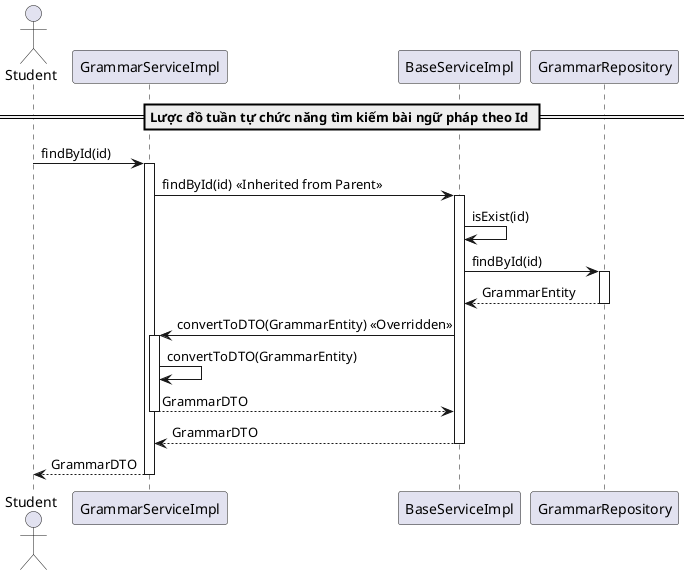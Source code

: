 @startuml findByIdGrammarService

actor Student
participant "GrammarServiceImpl" as GrammarService
participant "BaseServiceImpl" as BaseService
participant "GrammarRepository" as Repository


== Lược đồ tuần tự chức năng tìm kiếm bài ngữ pháp theo Id ==
Student -> GrammarService: findById(id)
activate GrammarService
GrammarService -> BaseService: findById(id) << Inherited from Parent >>
activate BaseService
BaseService -> BaseService: isExist(id)
BaseService -> Repository: findById(id)
activate Repository
Repository --> BaseService: GrammarEntity
deactivate Repository
BaseService -> GrammarService: convertToDTO(GrammarEntity) << Overridden >>
activate GrammarService
GrammarService -> GrammarService: convertToDTO(GrammarEntity)
GrammarService --> BaseService: GrammarDTO
deactivate GrammarService
BaseService --> GrammarService: GrammarDTO
deactivate BaseService
GrammarService --> Student: GrammarDTO
deactivate GrammarService

@enduml
